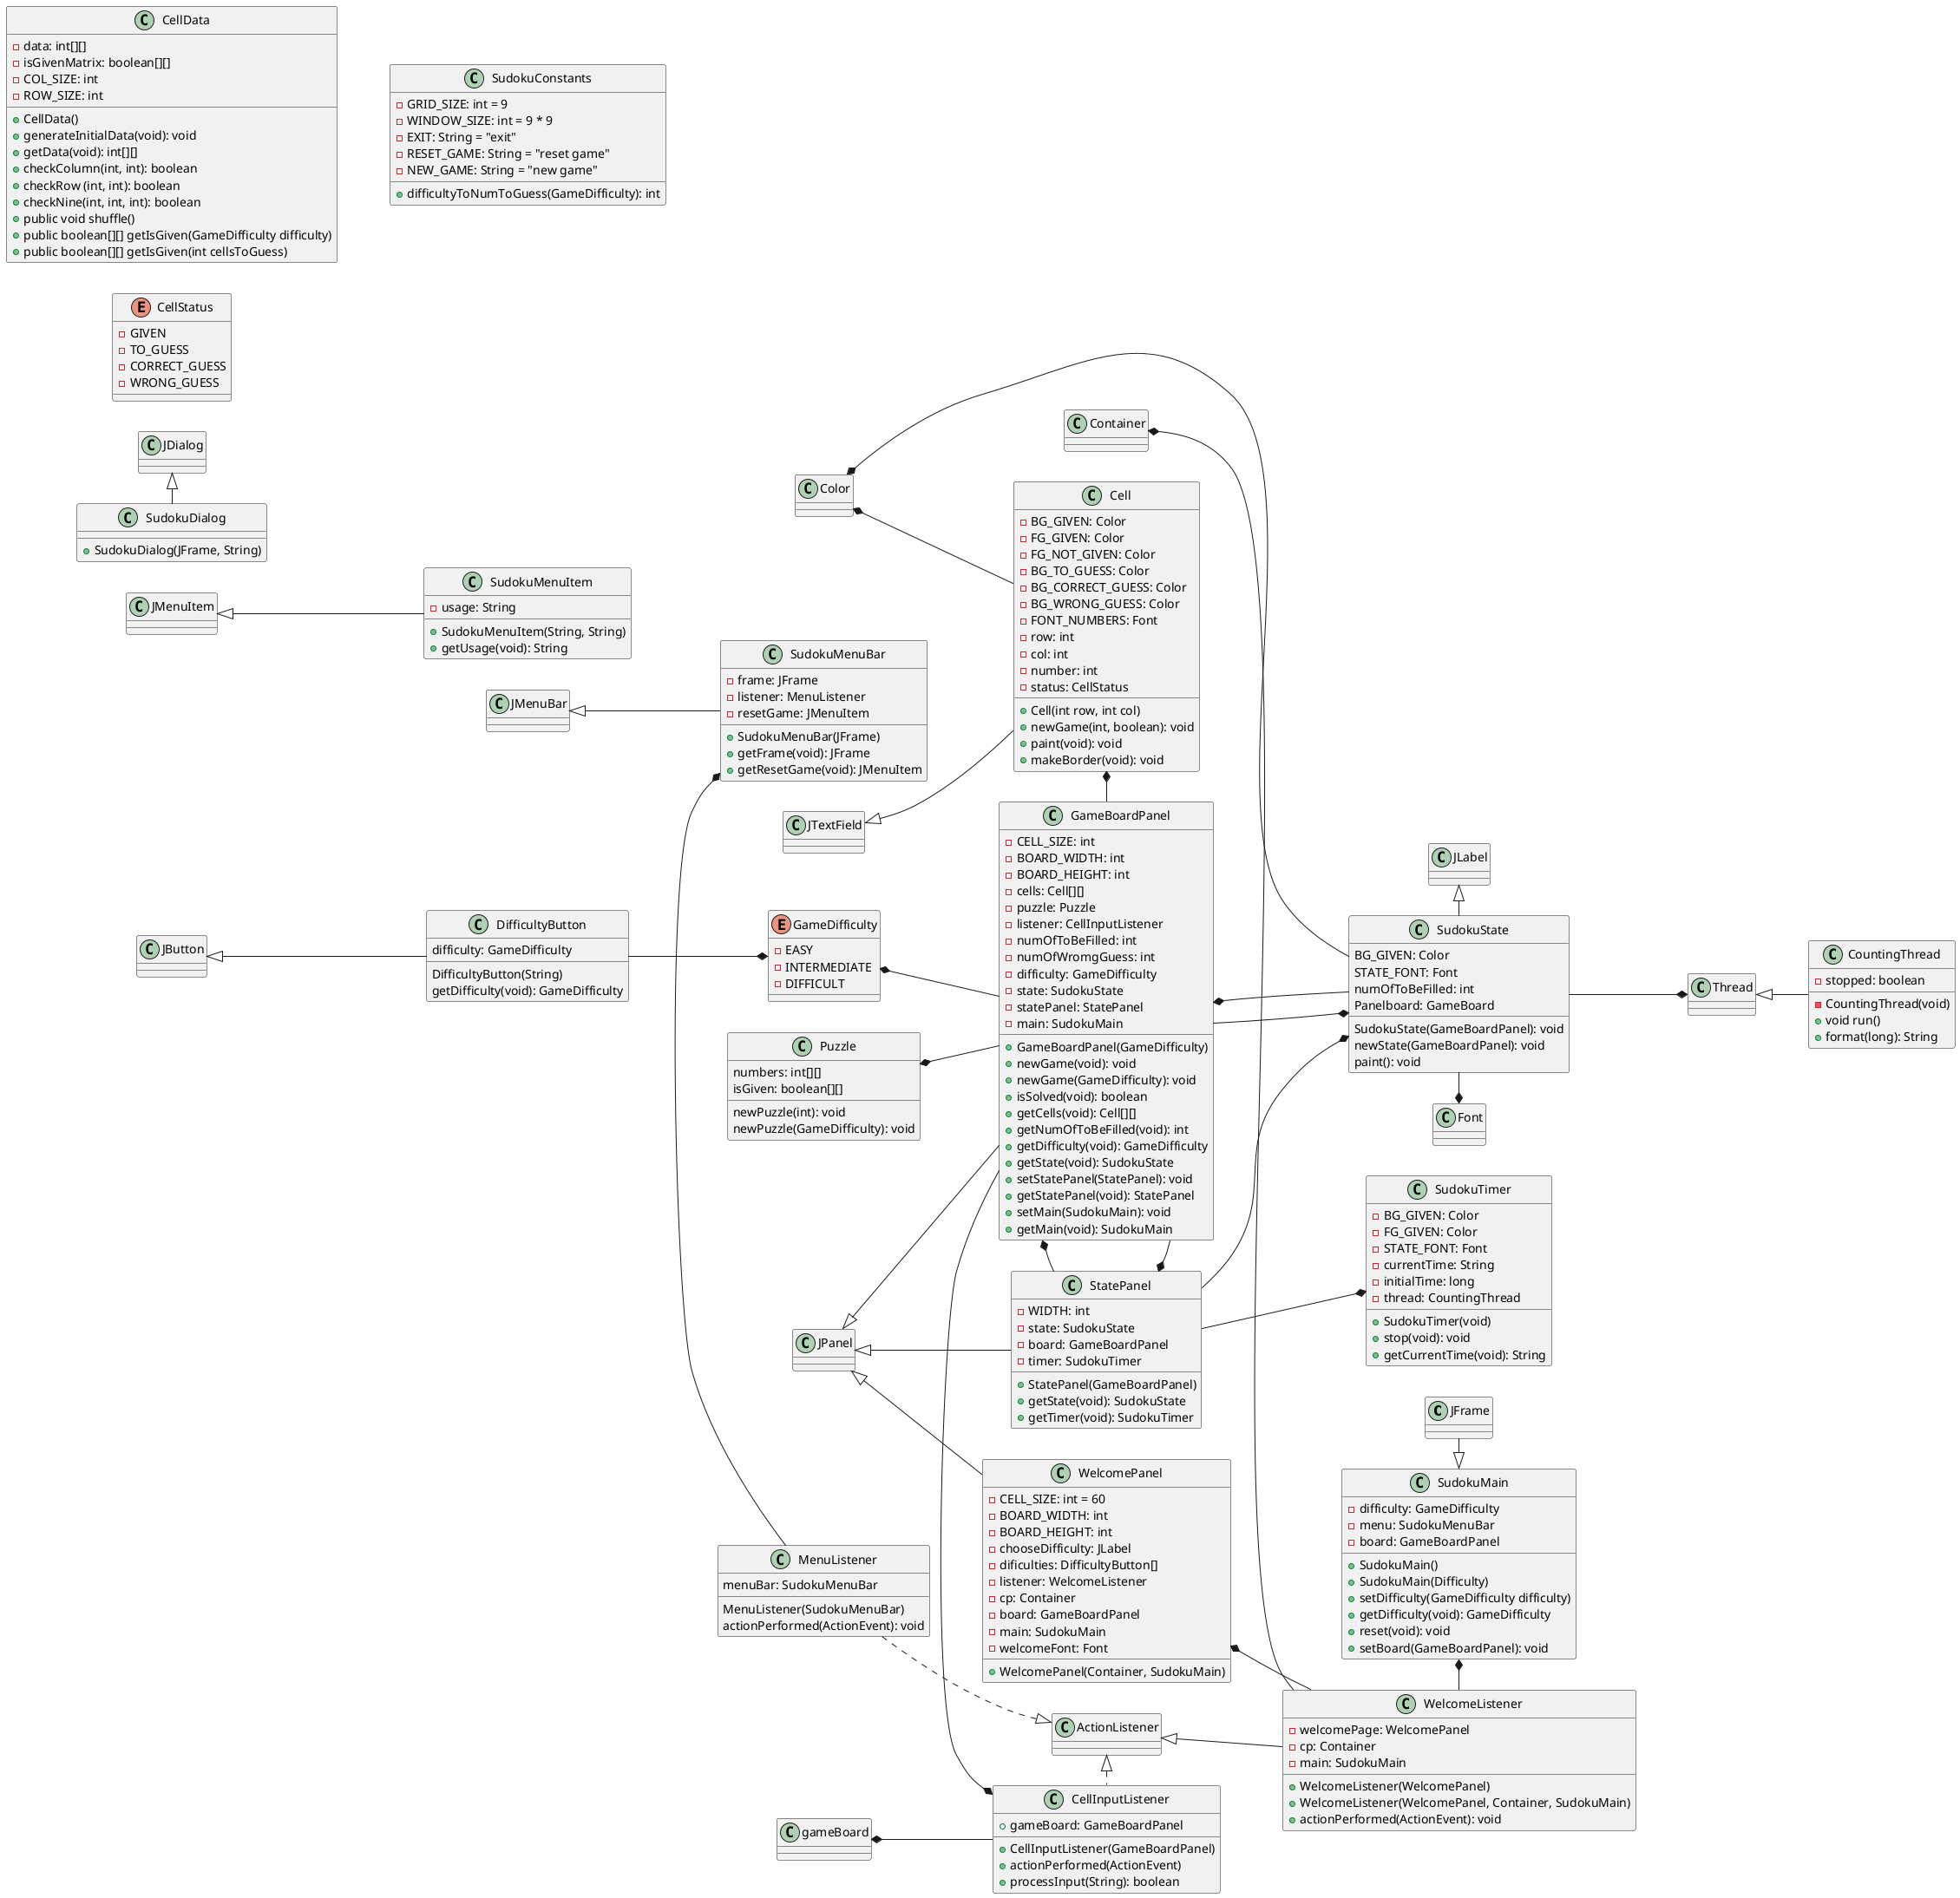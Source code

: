 @startuml
'https://plantuml.com/class-diagram
left to right direction

JFrame -r-|> SudokuMain

class SudokuMain {
- difficulty: GameDifficulty
- menu: SudokuMenuBar
- board: GameBoardPanel
+ SudokuMain()
+ SudokuMain(Difficulty)
+ setDifficulty(GameDifficulty difficulty)
+ getDifficulty(void): GameDifficulty
+ reset(void): void
+ setBoard(GameBoardPanel): void
}

Cell -u-|> JTextField
Cell -u-* Color

class Cell {
- BG_GIVEN: Color
- FG_GIVEN: Color
- FG_NOT_GIVEN: Color
- BG_TO_GUESS: Color
- BG_CORRECT_GUESS: Color
- BG_WRONG_GUESS: Color
- FONT_NUMBERS: Font
- row: int
- col: int
- number: int
- status: CellStatus
+ Cell(int row, int col)
+ newGame(int, boolean): void
+ paint(void): void
+ makeBorder(void): void
}

class CellData {
- data: int[][]
- isGivenMatrix: boolean[][]
- COL_SIZE: int
- ROW_SIZE: int
+ CellData()
+ generateInitialData(void): void
+ getData(void): int[][]
+ checkColumn(int, int): boolean
+ checkRow (int, int): boolean
+ checkNine(int, int, int): boolean
+ public void shuffle()
+ public boolean[][] getIsGiven(GameDifficulty difficulty)
+ public boolean[][] getIsGiven(int cellsToGuess)
}

CellInputListener .l.|> ActionListener

CellInputListener -u-* gameBoard

class CellInputListener {
+ gameBoard: GameBoardPanel
+ CellInputListener(GameBoardPanel)
+ actionPerformed(ActionEvent)
+ processInput(String): boolean
}

enum CellStatus {
- GIVEN
- TO_GUESS
- CORRECT_GUESS
- WRONG_GUESS
}

DifficultyButton -u-|> JButton

DifficultyButton -d-* GameDifficulty

class DifficultyButton {
difficulty: GameDifficulty
DifficultyButton(String)
getDifficulty(void): GameDifficulty
}

GameBoardPanel -u-|> JPanel
GameBoardPanel -l-* Cell
GameBoardPanel -u-* Puzzle
GameBoardPanel -r-* CellInputListener
GameBoardPanel -u-* GameDifficulty
GameBoardPanel -d-* SudokuState
GameBoardPanel -l-* StatePanel

class GameBoardPanel {
- CELL_SIZE: int
- BOARD_WIDTH: int
- BOARD_HEIGHT: int
- cells: Cell[][]
- puzzle: Puzzle
- listener: CellInputListener
- numOfToBeFilled: int
- numOfWromgGuess: int
- difficulty: GameDifficulty
- state: SudokuState
- statePanel: StatePanel
- main: SudokuMain
+ GameBoardPanel(GameDifficulty)
+ newGame(void): void
+ newGame(GameDifficulty): void
+ isSolved(void): boolean
+ getCells(void): Cell[][]
+ getNumOfToBeFilled(void): int
+ getDifficulty(void): GameDifficulty
+ getState(void): SudokuState
+ setStatePanel(StatePanel): void
+ getStatePanel(void): StatePanel
+ setMain(SudokuMain): void
+ getMain(void): SudokuMain
}

enum GameDifficulty {
- EASY
- INTERMEDIATE
- DIFFICULT
}

MenuListener ..|> ActionListener
MenuListener -* SudokuMenuBar

class MenuListener {
menuBar: SudokuMenuBar
MenuListener(SudokuMenuBar)
actionPerformed(ActionEvent): void
}

class Puzzle {
numbers: int[][]
isGiven: boolean[][]
newPuzzle(int): void
newPuzzle(GameDifficulty): void
}

StatePanel -d-|> JPanel
StatePanel -d-* SudokuState
StatePanel -u-* GameBoardPanel
StatePanel -d-* SudokuTimer

class StatePanel {
- WIDTH: int
- state: SudokuState
- board: GameBoardPanel
- timer: SudokuTimer
+ StatePanel(GameBoardPanel)
+ getState(void): SudokuState
+ getTimer(void): SudokuTimer
}

class SudokuConstants {
- GRID_SIZE: int = 9
- WINDOW_SIZE: int = 9 * 9
- EXIT: String = "exit"
- RESET_GAME: String = "reset game"
- NEW_GAME: String = "new game"
+ difficultyToNumToGuess(GameDifficulty): int
}

SudokuDialog -l-|> JDialog
class SudokuDialog {
+ SudokuDialog(JFrame, String)
}

SudokuMenuBar -u-|> JMenuBar

class SudokuMenuBar {
- frame: JFrame
- listener: MenuListener
- resetGame: JMenuItem
+ SudokuMenuBar(JFrame)
+ getFrame(void): JFrame
+ getResetGame(void): JMenuItem
}

SudokuMenuItem -u-|> JMenuItem

class SudokuMenuItem {
- usage: String
+ SudokuMenuItem(String, String)
+ getUsage(void): String
}

SudokuState -u-* GameBoardPanel

class SudokuState {
BG_GIVEN: Color
STATE_FONT: Font
numOfToBeFilled: int
Panelboard: GameBoard
SudokuState(GameBoardPanel): void
newState(GameBoardPanel): void
paint(): void
}

SudokuState -l-|> JLabel
SudokuState -u-* Color
SudokuState -r-* Font
SudokuState -d-* Thread

class SudokuTimer {
- BG_GIVEN: Color
- FG_GIVEN: Color
- STATE_FONT: Font
- currentTime: String
- initialTime: long
- thread: CountingThread
+ SudokuTimer(void)
+ stop(void): void
+ getCurrentTime(void): String
}

CountingThread -u-|> Thread

class CountingThread {
- stopped: boolean
- CountingThread(void)
+ void run()
+ format(long): String
}

WelcomeListener -u-|> ActionListener
WelcomeListener -u-* WelcomePanel
WelcomeListener -u-* Container
WelcomeListener -l-* SudokuMain

class WelcomeListener {
- welcomePage: WelcomePanel
- cp: Container
- main: SudokuMain
+ WelcomeListener(WelcomePanel)
+ WelcomeListener(WelcomePanel, Container, SudokuMain)
+ actionPerformed(ActionEvent): void
}

WelcomePanel -u-|> JPanel

class WelcomePanel {
- CELL_SIZE: int = 60
- BOARD_WIDTH: int
- BOARD_HEIGHT: int
- chooseDifficulty: JLabel
- dificulties: DifficultyButton[]
- listener: WelcomeListener
- cp: Container
- board: GameBoardPanel
- main: SudokuMain
- welcomeFont: Font
+ WelcomePanel(Container, SudokuMain)
}

@enduml